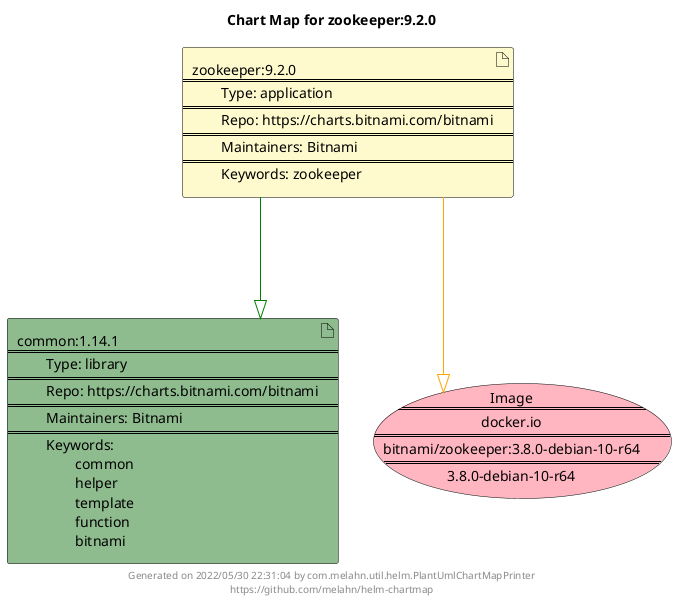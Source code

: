 @startuml
skinparam linetype ortho
skinparam backgroundColor white
skinparam usecaseBorderColor black
skinparam usecaseArrowColor LightSlateGray
skinparam artifactBorderColor black
skinparam artifactArrowColor LightSlateGray

title Chart Map for zookeeper:9.2.0

'There are 2 referenced Helm Charts
artifact "zookeeper:9.2.0\n====\n\tType: application\n====\n\tRepo: https://charts.bitnami.com/bitnami\n====\n\tMaintainers: Bitnami\n====\n\tKeywords: zookeeper" as zookeeper_9_2_0 #LemonChiffon
artifact "common:1.14.1\n====\n\tType: library\n====\n\tRepo: https://charts.bitnami.com/bitnami\n====\n\tMaintainers: Bitnami\n====\n\tKeywords: \n\t\tcommon\n\t\thelper\n\t\ttemplate\n\t\tfunction\n\t\tbitnami" as common_1_14_1 #DarkSeaGreen

'There is one referenced Docker Image
usecase "Image\n====\ndocker.io\n====\nbitnami/zookeeper:3.8.0-debian-10-r64\n====\n3.8.0-debian-10-r64" as docker_io_bitnami_zookeeper_3_8_0_debian_10_r64 #LightPink

'Chart Dependencies
zookeeper_9_2_0--[#green]-|>common_1_14_1
zookeeper_9_2_0--[#orange]-|>docker_io_bitnami_zookeeper_3_8_0_debian_10_r64

center footer Generated on 2022/05/30 22:31:04 by com.melahn.util.helm.PlantUmlChartMapPrinter\nhttps://github.com/melahn/helm-chartmap
@enduml

